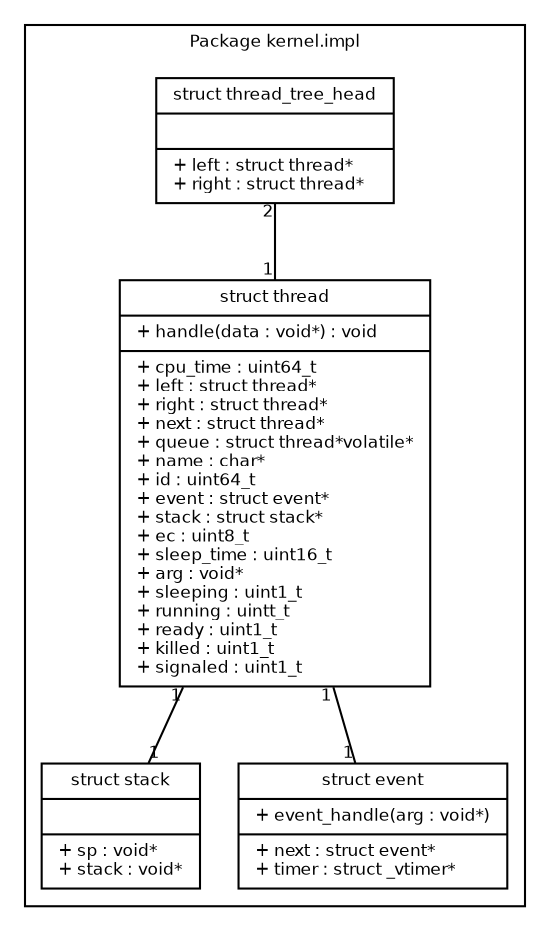 digraph Threads {
	fontname = "Bitstream Vera Sans"
	fontsize = 8

	node [
		fontname = "Bitstream Vera Sans"
		fontsize = 8
		shape = "record"
	]

	edge [
		fontname = "Bitstream Vera Sans"
		fontsize = 8
	]

	subgraph clusterKernelImpl {
		label = "Package kernel.impl"
		
		thread_tree_head [
			label = "{struct thread_tree_head||+ left : struct thread*" +
			"\l+ right : struct thread*" +
			"\l}"
		]

		thread [
			label = "{struct thread|+ handle(data : void*) : void\l"+
			"|+ cpu_time : uint64_t" + 
			"\l+ left : struct thread*" + 
			"\l+ right : struct thread*" + 
			"\l+ next : struct thread*" +
			"\l+ queue : struct thread*volatile*" +
			"\l+ name : char*" +
			"\l+ id : uint64_t" +
			"\l+ event : struct event*" +
			"\l+ stack : struct stack*"+
			"\l+ ec : uint8_t" +
			"\l+ sleep_time : uint16_t" +
			"\l+ arg : void*" +
			"\l+ sleeping : uint1_t" +
			"\l+ running : uintt_t" +
			"\l+ ready : uint1_t" +
			"\l+ killed : uint1_t" +
			"\l+ signaled : uint1_t" +
			"\l}"
		]

		_stack [
			label = "{struct stack||+ sp : void*\l+ stack : void*\l}"
		]
		
		event [
			label = "{struct event|+ event_handle(arg : void*)" + 
			"|+ next : struct event*" +
			"\l+ timer : struct _vtimer*" +
			"\l}"
		]
			
	}
	
	edge [
		arrowhead = "none"
		headlabel = "1"
		taillabel = "1"
	];
	
	thread -> _stack;
	thread -> event
	
	edge [
		arrowhead = "none"
		headlabel = "1"
		taillabel = "2"
	];
	
	thread_tree_head -> thread
}
